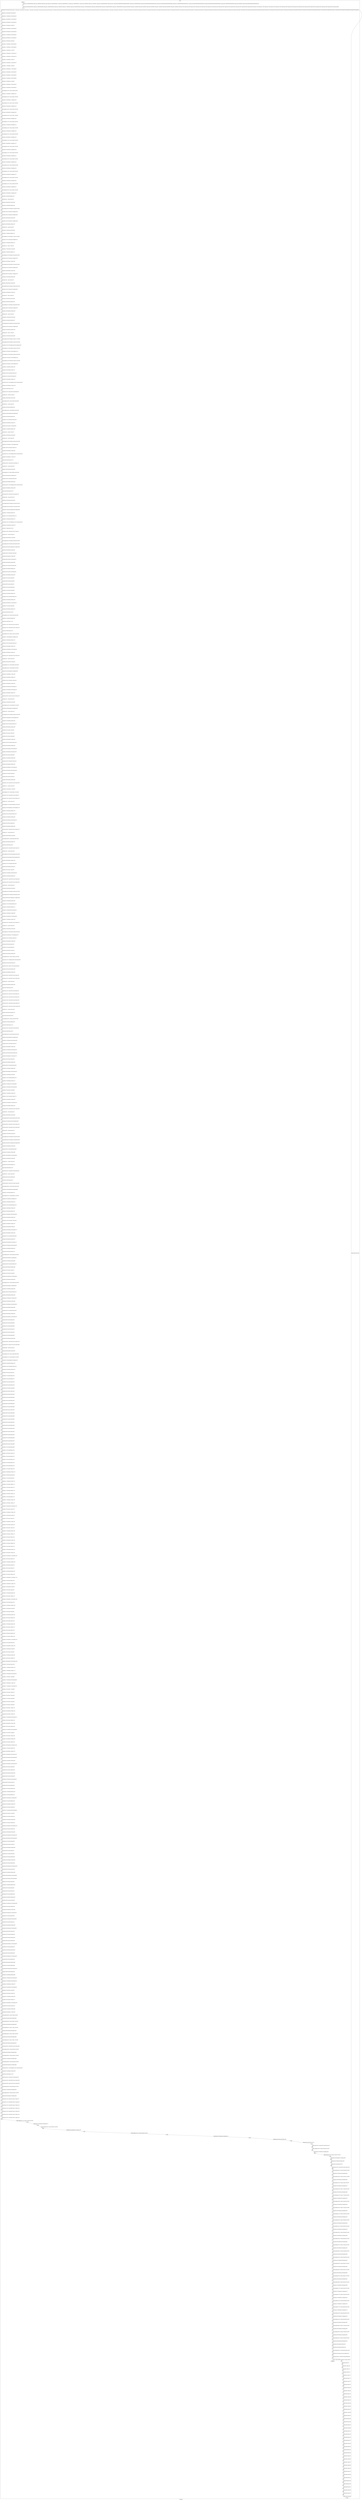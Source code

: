 digraph G {
label="Btor2XCFA";
subgraph cluster_0 {
label="main";
main_init[];
l1[];
l3[];
l4[];
l5[];
l6[];
l7[];
l8[];
l9[];
l10[];
l11[];
l12[];
l13[];
l14[];
l15[];
l16[];
l17[];
l18[];
l19[];
l20[];
l21[];
l22[];
l23[];
l24[];
l25[];
l26[];
l27[];
l28[];
l29[];
l30[];
l31[];
l32[];
l33[];
l34[];
l35[];
l36[];
l37[];
l38[];
l39[];
l40[];
l41[];
l42[];
l43[];
l44[];
l45[];
l46[];
l47[];
l48[];
l49[];
l50[];
l51[];
l52[];
l53[];
l54[];
l55[];
l56[];
l57[];
l58[];
l59[];
l60[];
l61[];
l62[];
l63[];
l64[];
l65[];
l66[];
l67[];
l68[];
l69[];
l70[];
l71[];
l72[];
l73[];
l74[];
l75[];
l76[];
l77[];
l78[];
l79[];
l80[];
l81[];
l82[];
l83[];
l84[];
l85[];
l86[];
l87[];
l88[];
l89[];
l90[];
l91[];
l92[];
l93[];
l94[];
l95[];
l96[];
l97[];
l98[];
l99[];
l100[];
l101[];
l102[];
l103[];
l104[];
l105[];
l106[];
l107[];
l108[];
l109[];
l110[];
l111[];
l112[];
l113[];
l114[];
l115[];
l116[];
l117[];
l118[];
l119[];
l120[];
l121[];
l122[];
l123[];
l124[];
l125[];
l126[];
l127[];
l128[];
l129[];
l130[];
l131[];
l132[];
l133[];
l134[];
l135[];
l136[];
l137[];
l138[];
l139[];
l140[];
l141[];
l142[];
l143[];
l144[];
l145[];
l146[];
l147[];
l148[];
l149[];
l150[];
l151[];
l152[];
l153[];
l154[];
l155[];
l156[];
l157[];
l158[];
l159[];
l160[];
l161[];
l162[];
l163[];
l164[];
l165[];
l166[];
l167[];
l168[];
l169[];
l170[];
l171[];
l172[];
l173[];
l174[];
l175[];
l176[];
l177[];
l178[];
l179[];
l180[];
l181[];
l182[];
l183[];
l184[];
l185[];
l186[];
l187[];
l188[];
l189[];
l190[];
l191[];
l192[];
l193[];
l194[];
l195[];
l196[];
l197[];
l198[];
l199[];
l200[];
l201[];
l202[];
l203[];
l204[];
l205[];
l206[];
l207[];
l208[];
l209[];
l210[];
l211[];
l212[];
l213[];
l214[];
l215[];
l216[];
l217[];
l218[];
l219[];
l220[];
l221[];
l222[];
l223[];
l224[];
l225[];
l226[];
l227[];
l228[];
l229[];
l230[];
l231[];
l232[];
l233[];
l234[];
l235[];
l236[];
l237[];
l238[];
l239[];
l240[];
l241[];
l242[];
l243[];
l244[];
l245[];
l246[];
l247[];
l248[];
l249[];
l250[];
l251[];
l252[];
l253[];
l254[];
l255[];
l256[];
l257[];
l258[];
l259[];
l260[];
l261[];
l262[];
l263[];
l264[];
l265[];
l266[];
l267[];
l268[];
l269[];
l270[];
l271[];
l272[];
l273[];
l274[];
l275[];
l276[];
l277[];
l278[];
l279[];
l280[];
l281[];
l282[];
l283[];
l284[];
l285[];
l286[];
l287[];
l288[];
l289[];
l290[];
l291[];
l292[];
l293[];
l294[];
l295[];
l296[];
l297[];
l298[];
l299[];
l300[];
l301[];
l302[];
l303[];
l304[];
l305[];
l306[];
l307[];
l308[];
l309[];
l310[];
l311[];
l312[];
l313[];
l314[];
l315[];
l316[];
l317[];
l318[];
l319[];
l320[];
l321[];
l322[];
l323[];
l324[];
l325[];
l326[];
l327[];
l328[];
l329[];
l330[];
l331[];
l332[];
l333[];
l334[];
l335[];
l336[];
l337[];
l338[];
l339[];
l340[];
l341[];
l342[];
l343[];
l344[];
l345[];
l346[];
l347[];
l348[];
l349[];
l350[];
l351[];
l352[];
l353[];
l354[];
l355[];
l356[];
l357[];
l358[];
l359[];
l360[];
l361[];
l362[];
l363[];
l364[];
l365[];
l366[];
l367[];
l368[];
l369[];
l370[];
l371[];
l372[];
l373[];
l374[];
l375[];
l376[];
l377[];
l378[];
l379[];
l380[];
l381[];
l382[];
l383[];
l384[];
l385[];
l386[];
l387[];
l388[];
l389[];
l390[];
l391[];
l392[];
l393[];
l394[];
l395[];
l396[];
l397[];
l398[];
l399[];
l400[];
l401[];
l402[];
l403[];
l404[];
l405[];
l406[];
l407[];
l408[];
l409[];
l410[];
l411[];
l412[];
l413[];
l414[];
l415[];
l416[];
l417[];
l418[];
l419[];
l420[];
l421[];
l422[];
l423[];
l424[];
l425[];
l426[];
l427[];
l428[];
l429[];
l430[];
l431[];
l432[];
l433[];
l434[];
l435[];
l436[];
l437[];
l438[];
l439[];
l440[];
l441[];
l442[];
l443[];
l444[];
l445[];
l446[];
l447[];
l448[];
l449[];
l450[];
l451[];
l452[];
l453[];
l454[];
l455[];
l456[];
l457[];
l458[];
l459[];
l460[];
l461[];
l462[];
l463[];
l464[];
l465[];
l466[];
l467[];
l468[];
l469[];
l470[];
l471[];
l472[];
l473[];
l474[];
l475[];
l476[];
l477[];
l478[];
l479[];
l480[];
l481[];
l482[];
l483[];
l484[];
l485[];
l486[];
l487[];
l488[];
l489[];
l490[];
l491[];
l492[];
l493[];
l494[];
l495[];
l496[];
l497[];
l498[];
l499[];
l500[];
l501[];
l502[];
l503[];
l504[];
l505[];
l506[];
l507[];
l508[];
l509[];
l510[];
l511[];
l512[];
l513[];
l514[];
l515[];
l516[];
l517[];
l518[];
l519[];
l520[];
l521[];
l522[];
l523[];
l524[];
l525[];
l526[];
l527[];
l528[];
l529[];
l530[];
l531[];
l532[];
l533[];
l534[];
l535[];
l536[];
l537[];
l538[];
l539[];
l540[];
l541[];
l542[];
l543[];
l544[];
l545[];
l546[];
l547[];
l548[];
l549[];
l550[];
l551[];
l552[];
l553[];
l554[];
l555[];
l556[];
l557[];
l558[];
l559[];
l560[];
l561[];
l562[];
l563[];
l564[];
l565[];
l566[];
l567[];
l568[];
l569[];
l570[];
l571[];
l572[];
l573[];
l574[];
l575[];
l576[];
l577[];
l578[];
l579[];
l580[];
l581[];
l582[];
l583[];
l584[];
l585[];
l586[];
l587[];
l588[];
l589[];
l590[];
l591[];
l592[];
l593[];
l594[];
l595[];
l596[];
l597[];
l598[];
l599[];
l600[];
l601[];
l602[];
l603[];
l604[];
l605[];
l606[];
l607[];
l608[];
l609[];
l610[];
l611[];
l612[];
l613[];
l614[];
l615[];
l616[];
l617[];
l618[];
l619[];
l620[];
l621[];
l622[];
l623[];
l624[];
l625[];
l626[];
l627[];
l628[];
l629[];
l630[];
l631[];
l632[];
l633[];
l634[];
l635[];
l636[];
l637[];
l638[];
l639[];
l640[];
l641[];
l642[];
l643[];
l644[];
l645[];
l646[];
l647[];
l648[];
l649[];
l650[];
l651[];
l652[];
l653[];
l654[];
l655[];
l656[];
l657[];
l658[];
l659[];
l660[];
l661[];
l662[];
l663[];
l664[];
l665[];
l666[];
l667[];
l668[];
l669[];
l670[];
l671[];
l672[];
l673[];
l674[];
l675[];
l676[];
l677[];
l678[];
l679[];
l680[];
l681[];
l682[];
l683[];
l684[];
l685[];
l686[];
l687[];
l688[];
l689[];
l690[];
l691[];
l692[];
l693[];
l694[];
l695[];
l696[];
l697[];
l698[];
l699[];
l700[];
l701[];
l702[];
l703[];
l704[];
l705[];
l706[];
l707[];
l708[];
l709[];
l710[];
l711[];
l712[];
l713[];
l714[];
l715[];
l716[];
l717[];
l718[];
l719[];
l720[];
l721[];
l722[];
l723[];
l724[];
l725[];
l726[];
l727[];
l728[];
l729[];
l730[];
l731[];
l732[];
l733[];
l734[];
l735[];
l736[];
l737[];
l738[];
l739[];
l740[];
l741[];
l742[];
l743[];
l744[];
l745[];
l746[];
l747[];
l748[];
l749[];
l750[];
l751[];
l752[];
l753[];
l754[];
l755[];
l756[];
l757[];
l758[];
l759[];
l760[];
main_error[];
l761[];
l762[];
l763[];
l764[];
l765[];
l766[];
l767[];
l768[];
l769[];
l770[];
l771[];
l772[];
l773[];
l774[];
l775[];
l776[];
l777[];
l778[];
l779[];
l780[];
l781[];
l782[];
l783[];
l784[];
l785[];
l786[];
l787[];
l788[];
l789[];
l790[];
l791[];
l792[];
l793[];
l794[];
l795[];
l796[];
l797[];
l798[];
l799[];
l800[];
l801[];
l802[];
l803[];
l804[];
l805[];
main_init -> l1 [label="[(assign const_7 #b0000000000000000),(assign const_14 #b00000000),(assign const_43 #b0),(assign const_125 #b0000000000000011),(assign const_128 #b0000000000010110),(assign const_131 #b0000000000010111),(assign const_134 #b00000000),(assign const_137 #b00000001),(assign const_140 #b0000000000000000),(assign const_253 #b1),(assign const_256 #b00000000000000000000000000000001),(assign const_257 #b0000000000000000),(assign const_259 #b00000000000000000000000000010000),(assign const_262 #b00000000000000000000000000000000),(assign const_272 #b00000000000000000000000000010110),(assign const_282 #b00000000000000000000000000000100),(assign const_296 #b00000000000000000000000000000010),(assign const_331 #b000000000000000000000000),(assign const_428 #b00000010),(assign const_633 #b00000000000000000000000000000110)] "];
l3 -> l4 [label="[(havoc input_167),(havoc input_169),(havoc input_171),(havoc input_173),(havoc input_175),(havoc input_177),(havoc input_179),(havoc input_181),(havoc input_183),(havoc input_185),(havoc input_187),(havoc input_189),(havoc input_191),(havoc input_193),(havoc input_195),(havoc input_197),(havoc input_199),(havoc input_201),(havoc input_203),(havoc input_205),(havoc input_207),(havoc input_209),(havoc input_211),(havoc input_213),(havoc input_215),(havoc input_217),(havoc input_219),(havoc input_221),(havoc input_223),(havoc input_225),(havoc input_227),(havoc input_229),(havoc input_231),(havoc input_233),(havoc input_235),(havoc input_237),(havoc input_239),(havoc input_241),(havoc input_243),(havoc input_245),(havoc input_247),(havoc input_249),(havoc input_251),(havoc input_255),(havoc input_320),(havoc input_323),(havoc input_339),(havoc input_342),(havoc input_350),(havoc input_361),(havoc input_374),(havoc input_387),(havoc input_390),(havoc input_393),(havoc input_396),(havoc input_405),(havoc input_421),(havoc input_435),(havoc input_450),(havoc input_457),(havoc input_464),(havoc input_482),(havoc input_499),(havoc input_513),(havoc input_525),(havoc input_560),(havoc input_568),(havoc input_573),(havoc input_580),(havoc input_598),(havoc input_617),(havoc input_623),(havoc input_629),(havoc input_640),(havoc input_650),(havoc input_657)] "];
l4 -> l5 [label="[(assign binary_100 (bvand state_44 (bvnot state_46)))] "];
l5 -> l6 [label="[(assign binary_101 (bvand binary_100 (bvnot state_48)))] "];
l6 -> l7 [label="[(assign binary_102 (bvand binary_101 (bvnot state_50)))] "];
l7 -> l8 [label="[(assign binary_103 (bvand binary_102 (bvnot state_52)))] "];
l8 -> l9 [label="[(assign binary_104 (bvand binary_103 state_54))] "];
l9 -> l10 [label="[(assign binary_105 (bvand binary_104 (bvnot state_56)))] "];
l10 -> l11 [label="[(assign binary_106 (bvand binary_105 (bvnot state_58)))] "];
l11 -> l12 [label="[(assign binary_107 (bvand binary_106 (bvnot state_60)))] "];
l12 -> l13 [label="[(assign binary_108 (bvand binary_107 (bvnot state_62)))] "];
l13 -> l14 [label="[(assign binary_109 (bvand binary_108 state_64))] "];
l14 -> l15 [label="[(assign binary_110 (bvand binary_109 (bvnot state_66)))] "];
l15 -> l16 [label="[(assign binary_111 (bvand binary_110 (bvnot state_68)))] "];
l16 -> l17 [label="[(assign binary_112 (bvand binary_111 state_70))] "];
l17 -> l18 [label="[(assign binary_113 (bvand binary_112 (bvnot state_72)))] "];
l18 -> l19 [label="[(assign binary_114 (bvand binary_113 (bvnot state_74)))] "];
l19 -> l20 [label="[(assign binary_115 (bvand binary_114 state_76))] "];
l20 -> l21 [label="[(assign binary_116 (bvand binary_115 (bvnot state_78)))] "];
l21 -> l22 [label="[(assign binary_117 (bvand binary_116 state_80))] "];
l22 -> l23 [label="[(assign binary_118 (bvand binary_117 (bvnot state_82)))] "];
l23 -> l24 [label="[(assign binary_119 (bvand binary_118 (bvnot state_84)))] "];
l24 -> l25 [label="[(assign binary_120 (bvand binary_119 (bvnot state_86)))] "];
l25 -> l26 [label="[(assign binary_121 (bvand binary_120 (bvnot state_88)))] "];
l26 -> l27 [label="[(assign binary_122 (bvand binary_121 state_90))] "];
l27 -> l28 [label="[(assign binary_123 (bvand binary_122 (bvnot state_92)))] "];
l28 -> l29 [label="[(assign binary_124 (bvand binary_123 (bvnot state_94)))] "];
l29 -> l30 [label="[(assign comparison_126 (ite (= const_125 state_8) #b1 #b0))] "];
l30 -> l31 [label="[(assign binary_127 (bvand binary_124 comparison_126))] "];
l31 -> l32 [label="[(assign comparison_129 (ite (= const_128 state_10) #b1 #b0))] "];
l32 -> l33 [label="[(assign binary_130 (bvand binary_127 comparison_129))] "];
l33 -> l34 [label="[(assign comparison_132 (ite (= const_131 state_12) #b1 #b0))] "];
l34 -> l35 [label="[(assign binary_133 (bvand binary_130 comparison_132))] "];
l35 -> l36 [label="[(assign comparison_135 (ite (= const_134 state_15) #b1 #b0))] "];
l36 -> l37 [label="[(assign binary_136 (bvand binary_133 comparison_135))] "];
l37 -> l38 [label="[(assign comparison_138 (ite (= const_137 state_17) #b1 #b0))] "];
l38 -> l39 [label="[(assign binary_139 (bvand binary_136 comparison_138))] "];
l39 -> l40 [label="[(assign comparison_141 (ite (= const_140 state_19) #b1 #b0))] "];
l40 -> l41 [label="[(assign binary_142 (bvand binary_139 comparison_141))] "];
l41 -> l42 [label="[(assign comparison_143 (ite (= const_140 state_21) #b1 #b0))] "];
l42 -> l43 [label="[(assign binary_144 (bvand binary_142 comparison_143))] "];
l43 -> l44 [label="[(assign comparison_145 (ite (= const_140 state_23) #b1 #b0))] "];
l44 -> l45 [label="[(assign binary_146 (bvand binary_144 comparison_145))] "];
l45 -> l46 [label="[(assign comparison_147 (ite (= const_140 state_25) #b1 #b0))] "];
l46 -> l47 [label="[(assign binary_148 (bvand binary_146 comparison_147))] "];
l47 -> l48 [label="[(assign comparison_149 (ite (= const_140 state_27) #b1 #b0))] "];
l48 -> l49 [label="[(assign binary_150 (bvand binary_148 comparison_149))] "];
l49 -> l50 [label="[(assign comparison_151 (ite (= const_134 state_29) #b1 #b0))] "];
l50 -> l51 [label="[(assign binary_152 (bvand binary_150 comparison_151))] "];
l51 -> l52 [label="[(assign comparison_153 (ite (= const_134 state_31) #b1 #b0))] "];
l52 -> l53 [label="[(assign binary_154 (bvand binary_152 comparison_153))] "];
l53 -> l54 [label="[(assign comparison_155 (ite (= const_134 state_33) #b1 #b0))] "];
l54 -> l55 [label="[(assign binary_156 (bvand binary_154 comparison_155))] "];
l55 -> l56 [label="[(assign comparison_157 (ite (= const_134 state_35) #b1 #b0))] "];
l56 -> l57 [label="[(assign binary_158 (bvand binary_156 comparison_157))] "];
l57 -> l58 [label="[(assign comparison_159 (ite (= const_134 state_37) #b1 #b0))] "];
l58 -> l59 [label="[(assign binary_160 (bvand binary_158 comparison_159))] "];
l59 -> l60 [label="[(assign comparison_161 (ite (= const_134 state_39) #b1 #b0))] "];
l60 -> l61 [label="[(assign binary_162 (bvand binary_160 comparison_161))] "];
l61 -> l62 [label="[(assign comparison_163 (ite (= const_134 state_41) #b1 #b0))] "];
l62 -> l63 [label="[(assign binary_164 (bvand binary_162 comparison_163))] "];
l63 -> l64 [label="[(assign binary_165 (bvand state_98 binary_164))] "];
l64 -> l65 [label="[(assign binary_258 (++ input_183 const_257))] "];
l65 -> l66 [label="[(assign binary_260 (bvashr binary_258 const_259))] "];
l66 -> l67 [label="[(assign binary_261 (bvadd const_256 binary_260))] "];
l67 -> l68 [label="[(assign comparison_263 (ite (bvule binary_261 const_262) #b1 #b0))] "];
l68 -> l69 [label="[(assign binary_264 (bvor (bvnot input_203) comparison_263))] "];
l69 -> l70 [label="[(assign binary_265 (bvor (bvnot input_205) comparison_263))] "];
l70 -> l71 [label="[(assign binary_266 (bvand binary_264 binary_265))] "];
l71 -> l72 [label="[(assign binary_267 (bvor (bvnot input_207) comparison_263))] "];
l72 -> l73 [label="[(assign binary_268 (bvand binary_266 binary_267))] "];
l73 -> l74 [label="[(assign binary_269 (++ input_185 const_257))] "];
l74 -> l75 [label="[(assign binary_270 (bvashr binary_269 const_259))] "];
l75 -> l76 [label="[(assign binary_271 (bvadd const_256 binary_270))] "];
l76 -> l77 [label="[(assign comparison_273 (ite (bvule binary_271 const_272) #b1 #b0))] "];
l77 -> l78 [label="[(assign binary_274 (bvor (bvnot input_209) comparison_273))] "];
l78 -> l79 [label="[(assign binary_275 (bvand binary_268 binary_274))] "];
l79 -> l80 [label="[(assign binary_276 (++ input_177 const_257))] "];
l80 -> l81 [label="[(assign binary_277 (bvashr binary_276 const_259))] "];
l81 -> l82 [label="[(assign binary_278 (bvadd const_256 binary_277))] "];
l82 -> l83 [label="[(assign comparison_279 (ite (bvule binary_278 const_262) #b1 #b0))] "];
l83 -> l84 [label="[(assign binary_280 (bvor (bvnot input_213) comparison_279))] "];
l84 -> l85 [label="[(assign binary_281 (bvand binary_275 binary_280))] "];
l85 -> l86 [label="[(assign comparison_283 (ite (bvule binary_278 const_282) #b1 #b0))] "];
l86 -> l87 [label="[(assign binary_284 (bvor (bvnot input_215) comparison_283))] "];
l87 -> l88 [label="[(assign binary_285 (bvand binary_281 binary_284))] "];
l88 -> l89 [label="[(assign binary_286 (bvor (bvnot input_217) comparison_279))] "];
l89 -> l90 [label="[(assign binary_287 (bvand binary_285 binary_286))] "];
l90 -> l91 [label="[(assign binary_288 (++ input_169 const_257))] "];
l91 -> l92 [label="[(assign binary_289 (bvashr binary_288 const_259))] "];
l92 -> l93 [label="[(assign comparison_290 (ite (bvule binary_278 binary_289) #b1 #b0))] "];
l93 -> l94 [label="[(assign binary_291 (bvor (bvnot input_219) comparison_290))] "];
l94 -> l95 [label="[(assign binary_292 (bvand binary_287 binary_291))] "];
l95 -> l96 [label="[(assign binary_293 (++ input_179 const_257))] "];
l96 -> l97 [label="[(assign binary_294 (bvashr binary_293 const_259))] "];
l97 -> l98 [label="[(assign binary_295 (bvadd const_256 binary_294))] "];
l98 -> l99 [label="[(assign comparison_297 (ite (bvule binary_295 const_296) #b1 #b0))] "];
l99 -> l100 [label="[(assign binary_298 (bvor (bvnot input_225) comparison_297))] "];
l100 -> l101 [label="[(assign binary_299 (bvand binary_292 binary_298))] "];
l101 -> l102 [label="[(assign binary_300 (++ input_181 const_257))] "];
l102 -> l103 [label="[(assign binary_301 (bvashr binary_300 const_259))] "];
l103 -> l104 [label="[(assign binary_302 (bvadd const_256 binary_301))] "];
l104 -> l105 [label="[(assign comparison_303 (ite (bvule binary_302 const_296) #b1 #b0))] "];
l105 -> l106 [label="[(assign binary_304 (bvor (bvnot input_231) comparison_303))] "];
l106 -> l107 [label="[(assign binary_305 (bvand binary_299 binary_304))] "];
l107 -> l108 [label="[(assign binary_306 (++ input_171 const_257))] "];
l108 -> l109 [label="[(assign binary_307 (bvashr binary_306 const_259))] "];
l109 -> l110 [label="[(assign comparison_308 (ite (bvule binary_307 binary_277) #b1 #b0))] "];
l110 -> l111 [label="[(assign comparison_309 (ite (bvule binary_307 binary_294) #b1 #b0))] "];
l111 -> l112 [label="[(assign binary_310 (bvor (bvnot comparison_308) (bvnot comparison_309)))] "];
l112 -> l113 [label="[(assign comparison_311 (ite (bvule binary_307 binary_301) #b1 #b0))] "];
l113 -> l114 [label="[(assign binary_312 (bvor binary_310 (bvnot comparison_311)))] "];
l114 -> l115 [label="[(assign comparison_313 (ite (bvule binary_307 binary_260) #b1 #b0))] "];
l115 -> l116 [label="[(assign binary_314 (bvor binary_312 (bvnot comparison_313)))] "];
l116 -> l117 [label="[(assign comparison_315 (ite (bvule binary_307 binary_270) #b1 #b0))] "];
l117 -> l118 [label="[(assign binary_316 (bvor binary_314 (bvnot comparison_315)))] "];
l118 -> l119 [label="[(assign binary_317 (bvand binary_305 binary_316))] "];
l119 -> l120 [label="[(assign binary_318 (bvand input_201 binary_317))] "];
l120 -> l121 [label="[(assign binary_319 (bvor (bvnot input_255) binary_318))] "];
l121 -> l122 [label="[(assign binary_321 (bvor input_203 (bvnot input_320)))] "];
l122 -> l123 [label="[(assign binary_322 (bvand binary_319 binary_321))] "];
l123 -> l124 [label="[(assign ternary_324 (ite (= (bvnot comparison_315) #b1) const_256 const_262))] "];
l124 -> l125 [label="[(assign binary_325 (bvadd binary_270 ternary_324))] "];
l125 -> l126 [label="[(assign slice_326 (extract binary_325 0 16))] "];
l126 -> l127 [label="[(assign ternary_327 (ite (= input_255 #b1) slice_326 input_185))] "];
l127 -> l128 [label="[(assign binary_328 (++ ternary_327 const_257))] "];
l128 -> l129 [label="[(assign binary_329 (bvashr binary_328 const_259))] "];
l129 -> l130 [label="[(assign comparison_330 (ite (= const_272 binary_329) #b1 #b0))] "];
l130 -> l131 [label="[(assign binary_332 (++ const_331 input_191))] "];
l131 -> l132 [label="[(assign binary_333 (bvand const_296 binary_332))] "];
l132 -> l133 [label="[(assign comparison_334 (ite (= const_296 binary_333) #b1 #b0))] "];
l133 -> l134 [label="[(assign binary_335 (bvand comparison_330 comparison_334))] "];
l134 -> l135 [label="[(assign binary_336 (bvand input_209 binary_335))] "];
l135 -> l136 [label="[(assign binary_337 (bvor (bvnot input_323) binary_336))] "];
l136 -> l137 [label="[(assign binary_338 (bvand binary_322 binary_337))] "];
l137 -> l138 [label="[(assign binary_340 (bvor input_221 (bvnot input_339)))] "];
l138 -> l139 [label="[(assign binary_341 (bvand binary_338 binary_340))] "];
l139 -> l140 [label="[(assign binary_343 (++ input_167 const_257))] "];
l140 -> l141 [label="[(assign binary_344 (bvashr binary_343 const_259))] "];
l141 -> l142 [label="[(assign binary_345 (++ const_331 input_195))] "];
l142 -> l143 [label="[(assign comparison_346 (ite (bvule binary_344 binary_345) #b1 #b0))] "];
l143 -> l144 [label="[(assign binary_347 (bvand input_217 (bvnot comparison_346)))] "];
l144 -> l145 [label="[(assign binary_348 (bvor (bvnot input_342) binary_347))] "];
l145 -> l146 [label="[(assign binary_349 (bvand binary_341 binary_348))] "];
l146 -> l147 [label="[(assign ternary_351 (ite (= (bvnot comparison_308) #b1) const_256 const_262))] "];
l147 -> l148 [label="[(assign binary_352 (bvadd binary_277 ternary_351))] "];
l148 -> l149 [label="[(assign slice_353 (extract binary_352 0 16))] "];
l149 -> l150 [label="[(assign ternary_354 (ite (= input_255 #b1) slice_353 input_177))] "];
l150 -> l151 [label="[(assign binary_355 (++ ternary_354 const_257))] "];
l151 -> l152 [label="[(assign binary_356 (bvashr binary_355 const_259))] "];
l152 -> l153 [label="[(assign comparison_357 (ite (= binary_289 binary_356) #b1 #b0))] "];
l153 -> l154 [label="[(assign binary_358 (bvand input_219 comparison_357))] "];
l154 -> l155 [label="[(assign binary_359 (bvor (bvnot input_350) binary_358))] "];
l155 -> l156 [label="[(assign binary_360 (bvand binary_349 binary_359))] "];
l156 -> l157 [label="[(assign ternary_362 (ite (= (bvnot comparison_309) #b1) const_256 const_262))] "];
l157 -> l158 [label="[(assign binary_363 (bvadd binary_294 ternary_362))] "];
l158 -> l159 [label="[(assign slice_364 (extract binary_363 0 16))] "];
l159 -> l160 [label="[(assign ternary_365 (ite (= input_255 #b1) slice_364 input_179))] "];
l160 -> l161 [label="[(assign binary_366 (++ ternary_365 const_257))] "];
l161 -> l162 [label="[(assign binary_367 (bvashr binary_366 const_259))] "];
l162 -> l163 [label="[(assign comparison_368 (ite (bvule binary_367 const_262) #b1 #b0))] "];
l163 -> l164 [label="[(assign comparison_369 (ite (bvule binary_367 const_296) #b1 #b0))] "];
l164 -> l165 [label="[(assign binary_370 (bvand (bvnot comparison_368) comparison_369))] "];
l165 -> l166 [label="[(assign binary_371 (bvand input_225 binary_370))] "];
l166 -> l167 [label="[(assign binary_372 (bvor (bvnot input_361) binary_371))] "];
l167 -> l168 [label="[(assign binary_373 (bvand binary_360 binary_372))] "];
l168 -> l169 [label="[(assign ternary_375 (ite (= (bvnot comparison_311) #b1) const_256 const_262))] "];
l169 -> l170 [label="[(assign binary_376 (bvadd binary_301 ternary_375))] "];
l170 -> l171 [label="[(assign slice_377 (extract binary_376 0 16))] "];
l171 -> l172 [label="[(assign ternary_378 (ite (= input_255 #b1) slice_377 input_181))] "];
l172 -> l173 [label="[(assign binary_379 (++ ternary_378 const_257))] "];
l173 -> l174 [label="[(assign binary_380 (bvashr binary_379 const_259))] "];
l174 -> l175 [label="[(assign comparison_381 (ite (bvule binary_380 const_262) #b1 #b0))] "];
l175 -> l176 [label="[(assign comparison_382 (ite (bvule binary_380 const_296) #b1 #b0))] "];
l176 -> l177 [label="[(assign binary_383 (bvand (bvnot comparison_381) comparison_382))] "];
l177 -> l178 [label="[(assign binary_384 (bvand input_231 binary_383))] "];
l178 -> l179 [label="[(assign binary_385 (bvor (bvnot input_374) binary_384))] "];
l179 -> l180 [label="[(assign binary_386 (bvand binary_373 binary_385))] "];
l180 -> l181 [label="[(assign binary_388 (bvor input_237 (bvnot input_387)))] "];
l181 -> l182 [label="[(assign binary_389 (bvand binary_386 binary_388))] "];
l182 -> l183 [label="[(assign binary_391 (bvor input_239 (bvnot input_390)))] "];
l183 -> l184 [label="[(assign binary_392 (bvand binary_389 binary_391))] "];
l184 -> l185 [label="[(assign binary_394 (bvor input_241 (bvnot input_393)))] "];
l185 -> l186 [label="[(assign binary_395 (bvand binary_392 binary_394))] "];
l186 -> l187 [label="[(assign binary_397 (bvor input_223 input_339))] "];
l187 -> l188 [label="[(assign binary_398 (bvor binary_397 input_350))] "];
l188 -> l189 [label="[(assign binary_399 (bvor input_243 input_387))] "];
l189 -> l190 [label="[(assign binary_400 (bvor binary_399 input_390))] "];
l190 -> l191 [label="[(assign binary_401 (bvor binary_400 input_393))] "];
l191 -> l192 [label="[(assign binary_402 (bvand binary_398 binary_401))] "];
l192 -> l193 [label="[(assign binary_403 (bvor (bvnot input_396) binary_402))] "];
l193 -> l194 [label="[(assign binary_404 (bvand binary_395 binary_403))] "];
l194 -> l195 [label="[(assign binary_406 (bvand input_217 (bvnot input_342)))] "];
l195 -> l196 [label="[(assign binary_407 (bvor input_245 input_396))] "];
l196 -> l197 [label="[(assign binary_408 (bvand binary_406 binary_407))] "];
l197 -> l198 [label="[(assign slice_409 (extract binary_344 8 32))] "];
l198 -> l199 [label="[(assign comparison_410 (ite (= const_331 slice_409) #b1 #b0))] "];
l199 -> l200 [label="[(assign binary_411 (bvadd const_256 binary_345))] "];
l200 -> l201 [label="[(assign slice_412 (extract binary_411 0 8))] "];
l201 -> l202 [label="[(assign ternary_413 (ite (= input_342 #b1) slice_412 input_195))] "];
l202 -> l203 [label="[(assign ternary_414 (ite (= input_396 #b1) const_137 ternary_413))] "];
l203 -> l204 [label="[(assign slice_415 (extract binary_344 0 8))] "];
l204 -> l205 [label="[(assign comparison_416 (ite (= ternary_414 slice_415) #b1 #b0))] "];
l205 -> l206 [label="[(assign binary_417 (bvand comparison_410 comparison_416))] "];
l206 -> l207 [label="[(assign binary_418 (bvand binary_408 binary_417))] "];
l207 -> l208 [label="[(assign binary_419 (bvor (bvnot input_405) binary_418))] "];
l208 -> l209 [label="[(assign binary_420 (bvand binary_404 binary_419))] "];
l209 -> l210 [label="[(assign binary_422 (bvand binary_407 (bvnot input_405)))] "];
l210 -> l211 [label="[(assign binary_423 (bvand input_215 binary_422))] "];
l211 -> l212 [label="[(assign ternary_424 (ite (= input_396 #b1) const_140 ternary_354))] "];
l212 -> l213 [label="[(assign binary_425 (++ ternary_424 const_257))] "];
l213 -> l214 [label="[(assign binary_426 (bvashr binary_425 const_259))] "];
l214 -> l215 [label="[(assign comparison_427 (ite (= const_282 binary_426) #b1 #b0))] "];
l215 -> l216 [label="[(assign comparison_429 (ite (= const_428 input_197) #b1 #b0))] "];
l216 -> l217 [label="[(assign binary_430 (bvand comparison_427 comparison_429))] "];
l217 -> l218 [label="[(assign binary_431 (bvand binary_417 binary_430))] "];
l218 -> l219 [label="[(assign binary_432 (bvand binary_423 binary_431))] "];
l219 -> l220 [label="[(assign binary_433 (bvor (bvnot input_421) binary_432))] "];
l220 -> l221 [label="[(assign binary_434 (bvand binary_420 binary_433))] "];
l221 -> l222 [label="[(assign binary_436 (bvand input_215 (bvnot input_421)))] "];
l222 -> l223 [label="[(assign binary_437 (bvand binary_422 (bvnot input_421)))] "];
l223 -> l224 [label="[(assign binary_438 (bvand binary_436 binary_437))] "];
l224 -> l225 [label="[(assign ternary_439 (ite (= input_421 #b1) const_140 ternary_424))] "];
l225 -> l226 [label="[(assign binary_440 (++ ternary_439 const_257))] "];
l226 -> l227 [label="[(assign binary_441 (bvashr binary_440 const_259))] "];
l227 -> l228 [label="[(assign comparison_442 (ite (= const_282 binary_441) #b1 #b0))] "];
l228 -> l229 [label="[(assign binary_443 (bvand comparison_429 comparison_442))] "];
l229 -> l230 [label="[(assign binary_444 (++ const_331 ternary_414))] "];
l230 -> l231 [label="[(assign comparison_445 (ite (bvule binary_344 binary_444) #b1 #b0))] "];
l231 -> l232 [label="[(assign binary_446 (bvand binary_443 (bvnot comparison_445)))] "];
l232 -> l233 [label="[(assign binary_447 (bvand binary_438 binary_446))] "];
l233 -> l234 [label="[(assign binary_448 (bvor (bvnot input_435) binary_447))] "];
l234 -> l235 [label="[(assign binary_449 (bvand binary_434 binary_448))] "];
l235 -> l236 [label="[(assign binary_451 (bvor input_227 input_361))] "];
l236 -> l237 [label="[(assign binary_452 (bvor input_213 input_342))] "];
l237 -> l238 [label="[(assign binary_453 (bvor binary_452 input_396))] "];
l238 -> l239 [label="[(assign binary_454 (bvand binary_451 binary_453))] "];
l239 -> l240 [label="[(assign binary_455 (bvor (bvnot input_450) binary_454))] "];
l240 -> l241 [label="[(assign binary_456 (bvand binary_449 binary_455))] "];
l241 -> l242 [label="[(assign binary_458 (bvand binary_453 (bvnot input_450)))] "];
l242 -> l243 [label="[(assign binary_459 (bvand input_225 (bvnot input_361)))] "];
l243 -> l244 [label="[(assign binary_460 (bvor binary_459 input_450))] "];
l244 -> l245 [label="[(assign binary_461 (bvand binary_458 binary_460))] "];
l245 -> l246 [label="[(assign binary_462 (bvor (bvnot input_457) binary_461))] "];
l246 -> l247 [label="[(assign binary_463 (bvand binary_456 binary_462))] "];
l247 -> l248 [label="[(assign binary_465 (bvand binary_451 (bvnot input_450)))] "];
l248 -> l249 [label="[(assign binary_466 (bvand binary_436 (bvnot input_435)))] "];
l249 -> l250 [label="[(assign binary_467 (bvor binary_466 input_450))] "];
l250 -> l251 [label="[(assign binary_468 (bvor binary_467 input_457))] "];
l251 -> l252 [label="[(assign binary_469 (bvand binary_465 binary_468))] "];
l252 -> l253 [label="[(assign ternary_470 (ite (= input_435 #b1) const_140 ternary_439))] "];
l253 -> l254 [label="[(assign binary_471 (++ ternary_470 const_257))] "];
l254 -> l255 [label="[(assign binary_472 (bvashr binary_471 const_259))] "];
l255 -> l256 [label="[(assign comparison_473 (ite (= const_282 binary_472) #b1 #b0))] "];
l256 -> l257 [label="[(assign ternary_474 (ite (= input_450 #b1) const_134 input_197))] "];
l257 -> l258 [label="[(assign ternary_475 (ite (= input_457 #b1) const_134 ternary_474))] "];
l258 -> l259 [label="[(assign binary_476 (++ const_331 ternary_475))] "];
l259 -> l260 [label="[(assign comparison_477 (ite (bvule const_296 binary_476) #b1 #b0))] "];
l260 -> l261 [label="[(assign binary_478 (bvand comparison_473 (bvnot comparison_477)))] "];
l261 -> l262 [label="[(assign binary_479 (bvand binary_469 binary_478))] "];
l262 -> l263 [label="[(assign binary_480 (bvor (bvnot input_464) binary_479))] "];
l263 -> l264 [label="[(assign binary_481 (bvand binary_463 binary_480))] "];
l264 -> l265 [label="[(assign binary_483 (bvand binary_460 (bvnot input_457)))] "];
l265 -> l266 [label="[(assign binary_484 (bvor binary_483 input_464))] "];
l266 -> l267 [label="[(assign binary_485 (bvand binary_468 binary_484))] "];
l267 -> l268 [label="[(assign ternary_486 (ite (= input_464 #b1) const_140 ternary_470))] "];
l268 -> l269 [label="[(assign binary_487 (++ ternary_486 const_257))] "];
l269 -> l270 [label="[(assign binary_488 (bvashr binary_487 const_259))] "];
l270 -> l271 [label="[(assign comparison_489 (ite (= const_282 binary_488) #b1 #b0))] "];
l271 -> l272 [label="[(assign binary_490 (bvadd const_256 binary_476))] "];
l272 -> l273 [label="[(assign slice_491 (extract binary_490 0 8))] "];
l273 -> l274 [label="[(assign ternary_492 (ite (= input_464 #b1) slice_491 ternary_475))] "];
l274 -> l275 [label="[(assign binary_493 (++ const_331 ternary_492))] "];
l275 -> l276 [label="[(assign comparison_494 (ite (bvule const_296 binary_493) #b1 #b0))] "];
l276 -> l277 [label="[(assign binary_495 (bvand comparison_489 (bvnot comparison_494)))] "];
l277 -> l278 [label="[(assign binary_496 (bvand binary_485 binary_495))] "];
l278 -> l279 [label="[(assign binary_497 (bvor (bvnot input_482) binary_496))] "];
l279 -> l280 [label="[(assign binary_498 (bvand binary_481 binary_497))] "];
l280 -> l281 [label="[(assign binary_500 (bvor input_211 input_323))] "];
l281 -> l282 [label="[(assign binary_501 (bvand binary_484 (bvnot input_482)))] "];
l282 -> l283 [label="[(assign binary_502 (bvand binary_500 binary_501))] "];
l283 -> l284 [label="[(assign ternary_503 (ite (= input_450 #b1) const_140 ternary_365))] "];
l284 -> l285 [label="[(assign ternary_504 (ite (= input_464 #b1) const_140 ternary_503))] "];
l285 -> l286 [label="[(assign binary_505 (++ ternary_504 const_257))] "];
l286 -> l287 [label="[(assign binary_506 (bvashr binary_505 const_259))] "];
l287 -> l288 [label="[(assign comparison_507 (ite (bvule binary_506 const_262) #b1 #b0))] "];
l288 -> l289 [label="[(assign comparison_508 (ite (bvule binary_506 const_296) #b1 #b0))] "];
l289 -> l290 [label="[(assign binary_509 (bvand (bvnot comparison_507) comparison_508))] "];
l290 -> l291 [label="[(assign binary_510 (bvand binary_502 binary_509))] "];
l291 -> l292 [label="[(assign binary_511 (bvor (bvnot input_499) binary_510))] "];
l292 -> l293 [label="[(assign binary_512 (bvand binary_498 binary_511))] "];
l293 -> l294 [label="[(assign binary_514 (bvand input_209 (bvnot input_323)))] "];
l294 -> l295 [label="[(assign binary_515 (bvand binary_514 binary_509))] "];
l295 -> l296 [label="[(assign binary_516 (bvand binary_501 (bvnot input_499)))] "];
l296 -> l297 [label="[(assign binary_517 (bvand binary_515 binary_516))] "];
l297 -> l298 [label="[(assign ternary_518 (ite (= input_499 #b1) const_140 ternary_327))] "];
l298 -> l299 [label="[(assign binary_519 (++ ternary_518 const_257))] "];
l299 -> l300 [label="[(assign binary_520 (bvashr binary_519 const_259))] "];
l300 -> l301 [label="[(assign comparison_521 (ite (bvule const_272 binary_520) #b1 #b0))] "];
l301 -> l302 [label="[(assign binary_522 (bvand binary_517 (bvnot comparison_521)))] "];
l302 -> l303 [label="[(assign binary_523 (bvor (bvnot input_513) binary_522))] "];
l303 -> l304 [label="[(assign binary_524 (bvand binary_512 binary_523))] "];
l304 -> l305 [label="[(assign binary_526 (bvor input_233 input_374))] "];
l305 -> l306 [label="[(assign binary_527 (bvor input_205 input_320))] "];
l306 -> l307 [label="[(assign binary_528 (bvor binary_527 input_513))] "];
l307 -> l308 [label="[(assign binary_529 (bvand binary_526 binary_528))] "];
l308 -> l309 [label="[(assign comparison_530 (ite (= const_137 ternary_414) #b1 #b0))] "];
l309 -> l310 [label="[(assign ternary_531 (ite (= comparison_530 #b1) const_256 const_262))] "];
l310 -> l311 [label="[(assign binary_532 (bvmul const_282 ternary_531))] "];
l311 -> l312 [label="[(assign ternary_533 (ite (= binary_417 #b1) const_256 const_262))] "];
l312 -> l313 [label="[(assign binary_534 (bvmul const_296 ternary_533))] "];
l313 -> l314 [label="[(assign binary_535 (bvadd binary_532 binary_534))] "];
l314 -> l315 [label="[(assign ternary_536 (ite (= input_339 #b1) const_134 input_193))] "];
l315 -> l316 [label="[(assign ternary_537 (ite (= input_350 #b1) const_134 ternary_536))] "];
l316 -> l317 [label="[(assign binary_538 (++ const_331 ternary_537))] "];
l317 -> l318 [label="[(assign binary_539 (bvadd binary_535 binary_538))] "];
l318 -> l319 [label="[(assign slice_540 (extract binary_539 0 8))] "];
l319 -> l320 [label="[(assign ternary_541 (ite (= input_450 #b1) slice_540 input_199))] "];
l320 -> l321 [label="[(assign ternary_542 (ite (= input_457 #b1) slice_540 ternary_541))] "];
l321 -> l322 [label="[(assign ternary_543 (ite (= input_464 #b1) slice_540 ternary_542))] "];
l322 -> l323 [label="[(assign ternary_544 (ite (= input_482 #b1) slice_540 ternary_543))] "];
l323 -> l324 [label="[(assign ternary_545 (ite (= input_499 #b1) ternary_544 input_191))] "];
l324 -> l325 [label="[(assign ternary_546 (ite (= input_513 #b1) ternary_544 ternary_545))] "];
l325 -> l326 [label="[(assign binary_547 (++ const_331 ternary_546))] "];
l326 -> l327 [label="[(assign binary_548 (bvand const_256 binary_547))] "];
l327 -> l328 [label="[(assign slice_549 (extract binary_548 8 32))] "];
l328 -> l329 [label="[(assign comparison_550 (ite (= const_331 slice_549) #b1 #b0))] "];
l329 -> l330 [label="[(assign binary_551 (bvand const_256 binary_332))] "];
l330 -> l331 [label="[(assign slice_552 (extract binary_551 0 8))] "];
l331 -> l332 [label="[(assign ternary_553 (ite (= input_320 #b1) slice_552 input_189))] "];
l332 -> l333 [label="[(assign slice_554 (extract binary_548 0 8))] "];
l333 -> l334 [label="[(assign comparison_555 (ite (= ternary_553 slice_554) #b1 #b0))] "];
l334 -> l335 [label="[(assign binary_556 (bvand comparison_550 comparison_555))] "];
l335 -> l336 [label="[(assign binary_557 (bvand binary_529 (bvnot binary_556)))] "];
l336 -> l337 [label="[(assign binary_558 (bvor (bvnot input_525) binary_557))] "];
l337 -> l338 [label="[(assign binary_559 (bvand binary_524 binary_558))] "];
l338 -> l339 [label="[(assign binary_561 (bvand binary_528 (bvnot input_525)))] "];
l339 -> l340 [label="[(assign binary_562 (bvand (bvnot binary_556) binary_561))] "];
l340 -> l341 [label="[(assign binary_563 (bvand input_231 (bvnot input_374)))] "];
l341 -> l342 [label="[(assign binary_564 (bvor binary_563 input_525))] "];
l342 -> l343 [label="[(assign binary_565 (bvand binary_562 binary_564))] "];
l343 -> l344 [label="[(assign binary_566 (bvor (bvnot input_560) binary_565))] "];
l344 -> l345 [label="[(assign binary_567 (bvand binary_559 binary_566))] "];
l345 -> l346 [label="[(assign binary_569 (bvand binary_526 (bvnot input_525)))] "];
l346 -> l347 [label="[(assign binary_570 (bvand input_207 binary_569))] "];
l347 -> l348 [label="[(assign binary_571 (bvor (bvnot input_568) binary_570))] "];
l348 -> l349 [label="[(assign binary_572 (bvand binary_567 binary_571))] "];
l349 -> l350 [label="[(assign binary_574 (bvand input_207 (bvnot input_568)))] "];
l350 -> l351 [label="[(assign binary_575 (bvand binary_564 (bvnot input_560)))] "];
l351 -> l352 [label="[(assign binary_576 (bvor binary_575 input_568))] "];
l352 -> l353 [label="[(assign binary_577 (bvand binary_574 binary_576))] "];
l353 -> l354 [label="[(assign binary_578 (bvor (bvnot input_573) binary_577))] "];
l354 -> l355 [label="[(assign binary_579 (bvand binary_572 binary_578))] "];
l355 -> l356 [label="[(assign binary_581 (bvand binary_576 (bvnot input_573)))] "];
l356 -> l357 [label="[(assign binary_582 (bvand binary_468 binary_581))] "];
l357 -> l358 [label="[(assign ternary_583 (ite (= input_482 #b1) const_140 ternary_486))] "];
l358 -> l359 [label="[(assign binary_584 (++ ternary_583 const_257))] "];
l359 -> l360 [label="[(assign binary_585 (bvashr binary_584 const_259))] "];
l360 -> l361 [label="[(assign comparison_586 (ite (bvule const_282 binary_585) #b1 #b0))] "];
l361 -> l362 [label="[(assign binary_587 (bvand binary_582 (bvnot comparison_586)))] "];
l362 -> l363 [label="[(assign ternary_588 (ite (= input_525 #b1) const_140 ternary_378))] "];
l363 -> l364 [label="[(assign ternary_589 (ite (= input_568 #b1) const_140 ternary_588))] "];
l364 -> l365 [label="[(assign binary_590 (++ ternary_589 const_257))] "];
l365 -> l366 [label="[(assign binary_591 (bvashr binary_590 const_259))] "];
l366 -> l367 [label="[(assign comparison_592 (ite (bvule binary_591 const_262) #b1 #b0))] "];
l367 -> l368 [label="[(assign comparison_593 (ite (bvule binary_591 const_296) #b1 #b0))] "];
l368 -> l369 [label="[(assign binary_594 (bvand (bvnot comparison_592) comparison_593))] "];
l369 -> l370 [label="[(assign binary_595 (bvand binary_587 binary_594))] "];
l370 -> l371 [label="[(assign binary_596 (bvor (bvnot input_580) binary_595))] "];
l371 -> l372 [label="[(assign binary_597 (bvand binary_579 binary_596))] "];
l372 -> l373 [label="[(assign binary_599 (bvand binary_561 (bvnot input_560)))] "];
l373 -> l374 [label="[(assign binary_600 (bvand input_247 binary_599))] "];
l374 -> l375 [label="[(assign binary_601 (++ const_331 ternary_553))] "];
l375 -> l376 [label="[(assign binary_602 (bvsub const_256 binary_601))] "];
l376 -> l377 [label="[(assign slice_603 (extract binary_602 0 8))] "];
l377 -> l378 [label="[(assign ternary_604 (ite (= input_568 #b1) slice_603 ternary_553))] "];
l378 -> l379 [label="[(assign binary_605 (++ const_331 ternary_604))] "];
l379 -> l380 [label="[(assign binary_606 (bvsub const_256 binary_605))] "];
l380 -> l381 [label="[(assign slice_607 (extract binary_606 0 8))] "];
l381 -> l382 [label="[(assign ternary_608 (ite (= input_573 #b1) slice_607 ternary_604))] "];
l382 -> l383 [label="[(assign comparison_609 (ite (= slice_554 ternary_608) #b1 #b0))] "];
l383 -> l384 [label="[(assign binary_610 (bvand comparison_550 comparison_609))] "];
l384 -> l385 [label="[(assign binary_611 (bvand const_296 binary_547))] "];
l385 -> l386 [label="[(assign comparison_612 (ite (= const_296 binary_611) #b1 #b0))] "];
l386 -> l387 [label="[(assign binary_613 (bvand binary_610 comparison_612))] "];
l387 -> l388 [label="[(assign binary_614 (bvand binary_600 binary_613))] "];
l388 -> l389 [label="[(assign binary_615 (bvor (bvnot input_598) binary_614))] "];
l389 -> l390 [label="[(assign binary_616 (bvand binary_597 binary_615))] "];
l390 -> l391 [label="[(assign binary_618 (bvand input_249 binary_613))] "];
l391 -> l392 [label="[(assign binary_619 (bvand binary_599 (bvnot input_598)))] "];
l392 -> l393 [label="[(assign binary_620 (bvand binary_618 binary_619))] "];
l393 -> l394 [label="[(assign binary_621 (bvor (bvnot input_617) binary_620))] "];
l394 -> l395 [label="[(assign binary_622 (bvand binary_616 binary_621))] "];
l395 -> l396 [label="[(assign binary_624 (bvand input_251 binary_613))] "];
l396 -> l397 [label="[(assign binary_625 (bvand binary_619 (bvnot input_617)))] "];
l397 -> l398 [label="[(assign binary_626 (bvand binary_624 binary_625))] "];
l398 -> l399 [label="[(assign binary_627 (bvor (bvnot input_623) binary_626))] "];
l399 -> l400 [label="[(assign binary_628 (bvand binary_622 binary_627))] "];
l400 -> l401 [label="[(assign binary_630 (bvand input_249 (bvnot input_617)))] "];
l401 -> l402 [label="[(assign binary_631 (bvand binary_625 (bvnot input_623)))] "];
l402 -> l403 [label="[(assign binary_632 (bvand binary_630 binary_631))] "];
l403 -> l404 [label="[(assign binary_634 (bvand const_633 binary_547))] "];
l404 -> l405 [label="[(assign comparison_635 (ite (= const_262 binary_634) #b1 #b0))] "];
l405 -> l406 [label="[(assign binary_636 (bvand binary_610 comparison_635))] "];
l406 -> l407 [label="[(assign binary_637 (bvand binary_632 binary_636))] "];
l407 -> l408 [label="[(assign binary_638 (bvor (bvnot input_629) binary_637))] "];
l408 -> l409 [label="[(assign binary_639 (bvand binary_628 binary_638))] "];
l409 -> l410 [label="[(assign binary_641 (bvor input_247 input_617))] "];
l410 -> l411 [label="[(assign binary_642 (bvor binary_641 input_623))] "];
l411 -> l412 [label="[(assign binary_643 (bvand binary_631 (bvnot input_629)))] "];
l412 -> l413 [label="[(assign binary_644 (bvand binary_642 binary_643))] "];
l413 -> l414 [label="[(assign comparison_645 (ite (= const_282 binary_634) #b1 #b0))] "];
l414 -> l415 [label="[(assign binary_646 (bvand binary_610 comparison_645))] "];
l415 -> l416 [label="[(assign binary_647 (bvand binary_644 binary_646))] "];
l416 -> l417 [label="[(assign binary_648 (bvor (bvnot input_640) binary_647))] "];
l417 -> l418 [label="[(assign binary_649 (bvand binary_639 binary_648))] "];
l418 -> l419 [label="[(assign binary_651 (bvand input_251 (bvnot input_623)))] "];
l419 -> l420 [label="[(assign binary_652 (bvand binary_651 binary_646))] "];
l420 -> l421 [label="[(assign binary_653 (bvand binary_643 (bvnot input_640)))] "];
l421 -> l422 [label="[(assign binary_654 (bvand binary_652 binary_653))] "];
l422 -> l423 [label="[(assign binary_655 (bvor (bvnot input_650) binary_654))] "];
l423 -> l424 [label="[(assign binary_656 (bvand binary_649 binary_655))] "];
l424 -> l425 [label="[(assign binary_658 (bvand binary_514 (bvnot input_513)))] "];
l425 -> l426 [label="[(assign binary_659 (bvor binary_658 input_525))] "];
l426 -> l427 [label="[(assign binary_660 (bvor binary_659 input_560))] "];
l427 -> l428 [label="[(assign binary_661 (bvor binary_660 input_568))] "];
l428 -> l429 [label="[(assign binary_662 (bvor binary_661 input_573))] "];
l429 -> l430 [label="[(assign binary_663 (bvor binary_630 input_640))] "];
l430 -> l431 [label="[(assign binary_664 (bvor binary_663 input_650))] "];
l431 -> l432 [label="[(assign binary_665 (bvand binary_662 binary_664))] "];
l432 -> l433 [label="[(assign ternary_666 (ite (= input_568 #b1) const_140 ternary_518))] "];
l433 -> l434 [label="[(assign ternary_667 (ite (= input_573 #b1) const_140 ternary_666))] "];
l434 -> l435 [label="[(assign binary_668 (++ ternary_667 const_257))] "];
l435 -> l436 [label="[(assign binary_669 (bvashr binary_668 const_259))] "];
l436 -> l437 [label="[(assign comparison_670 (ite (= const_272 binary_669) #b1 #b0))] "];
l437 -> l438 [label="[(assign comparison_671 (ite (= const_262 binary_611) #b1 #b0))] "];
l438 -> l439 [label="[(assign binary_672 (bvand comparison_670 comparison_671))] "];
l439 -> l440 [label="[(assign binary_673 (bvand binary_665 binary_672))] "];
l440 -> l441 [label="[(assign binary_674 (bvor (bvnot input_657) binary_673))] "];
l441 -> l442 [label="[(assign binary_675 (bvand binary_656 binary_674))] "];
l442 -> l443 [label="[(assign binary_676 (bvor input_255 input_320))] "];
l443 -> l444 [label="[(assign binary_677 (bvor input_323 binary_676))] "];
l444 -> l445 [label="[(assign binary_678 (bvor input_339 binary_677))] "];
l445 -> l446 [label="[(assign binary_679 (bvor input_342 binary_678))] "];
l446 -> l447 [label="[(assign binary_680 (bvor input_350 binary_679))] "];
l447 -> l448 [label="[(assign binary_681 (bvor input_361 binary_680))] "];
l448 -> l449 [label="[(assign binary_682 (bvor input_374 binary_681))] "];
l449 -> l450 [label="[(assign binary_683 (bvor input_387 binary_682))] "];
l450 -> l451 [label="[(assign binary_684 (bvor input_390 binary_683))] "];
l451 -> l452 [label="[(assign binary_685 (bvor input_393 binary_684))] "];
l452 -> l453 [label="[(assign binary_686 (bvor input_396 binary_685))] "];
l453 -> l454 [label="[(assign binary_687 (bvor input_405 binary_686))] "];
l454 -> l455 [label="[(assign binary_688 (bvor input_421 binary_687))] "];
l455 -> l456 [label="[(assign binary_689 (bvor input_435 binary_688))] "];
l456 -> l457 [label="[(assign binary_690 (bvor input_450 binary_689))] "];
l457 -> l458 [label="[(assign binary_691 (bvor input_457 binary_690))] "];
l458 -> l459 [label="[(assign binary_692 (bvor input_464 binary_691))] "];
l459 -> l460 [label="[(assign binary_693 (bvor input_482 binary_692))] "];
l460 -> l461 [label="[(assign binary_694 (bvor input_499 binary_693))] "];
l461 -> l462 [label="[(assign binary_695 (bvor input_513 binary_694))] "];
l462 -> l463 [label="[(assign binary_696 (bvor input_525 binary_695))] "];
l463 -> l464 [label="[(assign binary_697 (bvor input_560 binary_696))] "];
l464 -> l465 [label="[(assign binary_698 (bvor input_568 binary_697))] "];
l465 -> l466 [label="[(assign binary_699 (bvor input_573 binary_698))] "];
l466 -> l467 [label="[(assign binary_700 (bvor input_580 binary_699))] "];
l467 -> l468 [label="[(assign binary_701 (bvor input_598 binary_700))] "];
l468 -> l469 [label="[(assign binary_702 (bvor input_617 binary_701))] "];
l469 -> l470 [label="[(assign binary_703 (bvor input_623 binary_702))] "];
l470 -> l471 [label="[(assign binary_704 (bvor input_629 binary_703))] "];
l471 -> l472 [label="[(assign binary_705 (bvor input_640 binary_704))] "];
l472 -> l473 [label="[(assign binary_706 (bvor input_650 binary_705))] "];
l473 -> l474 [label="[(assign binary_707 (bvor input_657 binary_706))] "];
l474 -> l475 [label="[(assign binary_708 (bvand binary_675 binary_707))] "];
l475 -> l476 [label="[(assign binary_709 (bvand input_203 input_205))] "];
l476 -> l477 [label="[(assign binary_710 (bvor input_203 input_205))] "];
l477 -> l478 [label="[(assign binary_711 (bvand input_207 binary_710))] "];
l478 -> l479 [label="[(assign binary_712 (bvor binary_709 binary_711))] "];
l479 -> l480 [label="[(assign binary_713 (bvor input_207 binary_710))] "];
l480 -> l481 [label="[(assign binary_714 (bvand input_209 binary_713))] "];
l481 -> l482 [label="[(assign binary_715 (bvor binary_712 binary_714))] "];
l482 -> l483 [label="[(assign binary_716 (bvor input_209 binary_713))] "];
l483 -> l484 [label="[(assign binary_717 (bvand input_211 binary_716))] "];
l484 -> l485 [label="[(assign binary_718 (bvor binary_715 binary_717))] "];
l485 -> l486 [label="[(assign binary_719 (bvand input_201 (bvnot binary_718)))] "];
l486 -> l487 [label="[(assign binary_720 (bvor input_211 binary_716))] "];
l487 -> l488 [label="[(assign binary_721 (bvand binary_719 binary_720))] "];
l488 -> l489 [label="[(assign binary_722 (bvand input_213 input_215))] "];
l489 -> l490 [label="[(assign binary_723 (bvor input_213 input_215))] "];
l490 -> l491 [label="[(assign binary_724 (bvand input_217 binary_723))] "];
l491 -> l492 [label="[(assign binary_725 (bvor binary_722 binary_724))] "];
l492 -> l493 [label="[(assign binary_726 (bvor input_217 binary_723))] "];
l493 -> l494 [label="[(assign binary_727 (bvand input_219 binary_726))] "];
l494 -> l495 [label="[(assign binary_728 (bvor binary_725 binary_727))] "];
l495 -> l496 [label="[(assign binary_729 (bvor input_219 binary_726))] "];
l496 -> l497 [label="[(assign binary_730 (bvand input_221 binary_729))] "];
l497 -> l498 [label="[(assign binary_731 (bvor binary_728 binary_730))] "];
l498 -> l499 [label="[(assign binary_732 (bvor input_221 binary_729))] "];
l499 -> l500 [label="[(assign binary_733 (bvand input_223 binary_732))] "];
l500 -> l501 [label="[(assign binary_734 (bvor binary_731 binary_733))] "];
l501 -> l502 [label="[(assign binary_735 (bvand binary_721 (bvnot binary_734)))] "];
l502 -> l503 [label="[(assign binary_736 (bvor input_223 binary_732))] "];
l503 -> l504 [label="[(assign binary_737 (bvand binary_735 binary_736))] "];
l504 -> l505 [label="[(assign binary_738 (bvand input_225 input_227))] "];
l505 -> l506 [label="[(assign binary_739 (bvor input_225 input_227))] "];
l506 -> l507 [label="[(assign binary_740 (bvand input_229 binary_739))] "];
l507 -> l508 [label="[(assign binary_741 (bvor binary_738 binary_740))] "];
l508 -> l509 [label="[(assign binary_742 (bvand binary_737 (bvnot binary_741)))] "];
l509 -> l510 [label="[(assign binary_743 (bvor input_229 binary_739))] "];
l510 -> l511 [label="[(assign binary_744 (bvand binary_742 binary_743))] "];
l511 -> l512 [label="[(assign binary_745 (bvand input_231 input_233))] "];
l512 -> l513 [label="[(assign binary_746 (bvor input_231 input_233))] "];
l513 -> l514 [label="[(assign binary_747 (bvand input_235 binary_746))] "];
l514 -> l515 [label="[(assign binary_748 (bvor binary_745 binary_747))] "];
l515 -> l516 [label="[(assign binary_749 (bvand binary_744 (bvnot binary_748)))] "];
l516 -> l517 [label="[(assign binary_750 (bvor input_235 binary_746))] "];
l517 -> l518 [label="[(assign binary_751 (bvand binary_749 binary_750))] "];
l518 -> l519 [label="[(assign binary_752 (bvand input_237 input_239))] "];
l519 -> l520 [label="[(assign binary_753 (bvor input_237 input_239))] "];
l520 -> l521 [label="[(assign binary_754 (bvand input_241 binary_753))] "];
l521 -> l522 [label="[(assign binary_755 (bvor binary_752 binary_754))] "];
l522 -> l523 [label="[(assign binary_756 (bvor input_241 binary_753))] "];
l523 -> l524 [label="[(assign binary_757 (bvand input_243 binary_756))] "];
l524 -> l525 [label="[(assign binary_758 (bvor binary_755 binary_757))] "];
l525 -> l526 [label="[(assign binary_759 (bvor input_243 binary_756))] "];
l526 -> l527 [label="[(assign binary_760 (bvand input_245 binary_759))] "];
l527 -> l528 [label="[(assign binary_761 (bvor binary_758 binary_760))] "];
l528 -> l529 [label="[(assign binary_762 (bvand binary_751 (bvnot binary_761)))] "];
l529 -> l530 [label="[(assign binary_763 (bvor input_245 binary_759))] "];
l530 -> l531 [label="[(assign binary_764 (bvand binary_762 binary_763))] "];
l531 -> l532 [label="[(assign binary_765 (bvand input_247 input_249))] "];
l532 -> l533 [label="[(assign binary_766 (bvor input_247 input_249))] "];
l533 -> l534 [label="[(assign binary_767 (bvand input_251 binary_766))] "];
l534 -> l535 [label="[(assign binary_768 (bvor binary_765 binary_767))] "];
l535 -> l536 [label="[(assign binary_769 (bvand binary_764 (bvnot binary_768)))] "];
l536 -> l537 [label="[(assign binary_770 (bvor input_251 binary_766))] "];
l537 -> l538 [label="[(assign binary_771 (bvand binary_769 binary_770))] "];
l538 -> l539 [label="[(assign binary_772 (bvand binary_708 binary_771))] "];
l539 -> l540 [label="[(assign binary_773 (bvand input_203 (bvnot input_320)))] "];
l540 -> l541 [label="[(assign binary_774 (bvor binary_773 input_499))] "];
l541 -> l542 [label="[(assign binary_775 (bvand binary_653 (bvnot input_650)))] "];
l542 -> l543 [label="[(assign binary_776 (bvand binary_774 binary_775))] "];
l543 -> l544 [label="[(assign binary_777 (bvand binary_574 (bvnot input_573)))] "];
l544 -> l545 [label="[(assign binary_778 (bvor binary_777 input_598))] "];
l545 -> l546 [label="[(assign binary_779 (bvor binary_778 input_617))] "];
l546 -> l547 [label="[(assign binary_780 (bvor binary_779 input_623))] "];
l547 -> l548 [label="[(assign binary_781 (bvor binary_780 input_629))] "];
l548 -> l549 [label="[(assign binary_782 (bvor binary_781 input_640))] "];
l549 -> l550 [label="[(assign binary_783 (bvor binary_782 input_650))] "];
l550 -> l551 [label="[(assign binary_784 (bvor binary_774 binary_775))] "];
l551 -> l552 [label="[(assign binary_785 (bvand binary_783 binary_784))] "];
l552 -> l553 [label="[(assign binary_786 (bvor binary_776 binary_785))] "];
l553 -> l554 [label="[(assign binary_787 (bvand binary_662 (bvnot input_657)))] "];
l554 -> l555 [label="[(assign binary_788 (bvor binary_783 binary_784))] "];
l555 -> l556 [label="[(assign binary_789 (bvand binary_787 binary_788))] "];
l556 -> l557 [label="[(assign binary_790 (bvor binary_786 binary_789))] "];
l557 -> l558 [label="[(assign binary_791 (bvand binary_500 (bvnot input_499)))] "];
l558 -> l559 [label="[(assign binary_792 (bvor binary_791 input_657))] "];
l559 -> l560 [label="[(assign binary_793 (bvor binary_787 binary_788))] "];
l560 -> l561 [label="[(assign binary_794 (bvand binary_792 binary_793))] "];
l561 -> l562 [label="[(assign binary_795 (bvor binary_790 binary_794))] "];
l562 -> l563 [label="[(assign binary_796 (bvand input_201 (bvnot binary_795)))] "];
l563 -> l564 [label="[(assign binary_797 (bvor binary_792 binary_793))] "];
l564 -> l565 [label="[(assign binary_798 (bvand binary_796 binary_797))] "];
l565 -> l566 [label="[(assign binary_799 (bvand binary_458 (bvnot input_457)))] "];
l566 -> l567 [label="[(assign binary_800 (bvand binary_468 (bvnot input_580)))] "];
l567 -> l568 [label="[(assign binary_801 (bvand binary_799 binary_800))] "];
l568 -> l569 [label="[(assign binary_802 (bvand binary_406 (bvnot input_405)))] "];
l569 -> l570 [label="[(assign binary_803 (bvor binary_802 input_580))] "];
l570 -> l571 [label="[(assign binary_804 (bvor binary_799 binary_800))] "];
l571 -> l572 [label="[(assign binary_805 (bvand binary_803 binary_804))] "];
l572 -> l573 [label="[(assign binary_806 (bvor binary_801 binary_805))] "];
l573 -> l574 [label="[(assign binary_807 (bvand input_219 (bvnot input_350)))] "];
l574 -> l575 [label="[(assign binary_808 (bvor binary_807 input_421))] "];
l575 -> l576 [label="[(assign binary_809 (bvor binary_808 input_435))] "];
l576 -> l577 [label="[(assign binary_810 (bvor binary_803 binary_804))] "];
l577 -> l578 [label="[(assign binary_811 (bvand binary_809 binary_810))] "];
l578 -> l579 [label="[(assign binary_812 (bvor binary_806 binary_811))] "];
l579 -> l580 [label="[(assign binary_813 (bvand input_221 (bvnot input_339)))] "];
l580 -> l581 [label="[(assign binary_814 (bvor binary_809 binary_810))] "];
l581 -> l582 [label="[(assign binary_815 (bvand binary_813 binary_814))] "];
l582 -> l583 [label="[(assign binary_816 (bvor binary_812 binary_815))] "];
l583 -> l584 [label="[(assign binary_817 (bvand binary_398 (bvnot input_396)))] "];
l584 -> l585 [label="[(assign binary_818 (bvor binary_817 input_405))] "];
l585 -> l586 [label="[(assign binary_819 (bvor binary_813 binary_814))] "];
l586 -> l587 [label="[(assign binary_820 (bvand binary_818 binary_819))] "];
l587 -> l588 [label="[(assign binary_821 (bvor binary_816 binary_820))] "];
l588 -> l589 [label="[(assign binary_822 (bvand binary_798 (bvnot binary_821)))] "];
l589 -> l590 [label="[(assign binary_823 (bvor binary_818 binary_819))] "];
l590 -> l591 [label="[(assign binary_824 (bvand binary_822 binary_823))] "];
l591 -> l592 [label="[(assign binary_825 (bvand binary_516 (bvnot input_513)))] "];
l592 -> l593 [label="[(assign binary_826 (bvand binary_465 (bvnot input_464)))] "];
l593 -> l594 [label="[(assign binary_827 (bvor binary_826 input_499))] "];
l594 -> l595 [label="[(assign binary_828 (bvor binary_827 input_513))] "];
l595 -> l596 [label="[(assign binary_829 (bvand binary_825 binary_828))] "];
l596 -> l597 [label="[(assign binary_830 (bvor input_229 input_457))] "];
l597 -> l598 [label="[(assign binary_831 (bvor binary_830 input_482))] "];
l598 -> l599 [label="[(assign binary_832 (bvor binary_825 binary_828))] "];
l599 -> l600 [label="[(assign binary_833 (bvand binary_831 binary_832))] "];
l600 -> l601 [label="[(assign binary_834 (bvor binary_829 binary_833))] "];
l601 -> l602 [label="[(assign binary_835 (bvand binary_824 (bvnot binary_834)))] "];
l602 -> l603 [label="[(assign binary_836 (bvor binary_831 binary_832))] "];
l603 -> l604 [label="[(assign binary_837 (bvand binary_835 binary_836))] "];
l604 -> l605 [label="[(assign binary_838 (bvand binary_581 (bvnot input_580)))] "];
l605 -> l606 [label="[(assign binary_839 (bvand binary_569 (bvnot input_568)))] "];
l606 -> l607 [label="[(assign binary_840 (bvor binary_839 input_580))] "];
l607 -> l608 [label="[(assign binary_841 (bvand binary_838 binary_840))] "];
l608 -> l609 [label="[(assign binary_842 (bvor input_235 input_560))] "];
l609 -> l610 [label="[(assign binary_843 (bvor binary_842 input_573))] "];
l610 -> l611 [label="[(assign binary_844 (bvor binary_838 binary_840))] "];
l611 -> l612 [label="[(assign binary_845 (bvand binary_843 binary_844))] "];
l612 -> l613 [label="[(assign binary_846 (bvor binary_841 binary_845))] "];
l613 -> l614 [label="[(assign binary_847 (bvand binary_837 (bvnot binary_846)))] "];
l614 -> l615 [label="[(assign binary_848 (bvor binary_843 binary_844))] "];
l615 -> l616 [label="[(assign binary_849 (bvand binary_847 binary_848))] "];
l616 -> l617 [label="[(assign binary_850 (bvand input_237 (bvnot input_387)))] "];
l617 -> l618 [label="[(assign binary_851 (bvor binary_850 input_405))] "];
l618 -> l619 [label="[(assign binary_852 (bvand input_239 (bvnot input_390)))] "];
l619 -> l620 [label="[(assign binary_853 (bvor binary_852 input_421))] "];
l620 -> l621 [label="[(assign binary_854 (bvand binary_851 binary_853))] "];
l621 -> l622 [label="[(assign binary_855 (bvand input_241 (bvnot input_393)))] "];
l622 -> l623 [label="[(assign binary_856 (bvor binary_855 input_435))] "];
l623 -> l624 [label="[(assign binary_857 (bvor binary_851 binary_853))] "];
l624 -> l625 [label="[(assign binary_858 (bvand binary_856 binary_857))] "];
l625 -> l626 [label="[(assign binary_859 (bvor binary_854 binary_858))] "];
l626 -> l627 [label="[(assign binary_860 (bvand binary_401 (bvnot input_396)))] "];
l627 -> l628 [label="[(assign binary_861 (bvor binary_856 binary_857))] "];
l628 -> l629 [label="[(assign binary_862 (bvand binary_860 binary_861))] "];
l629 -> l630 [label="[(assign binary_863 (bvor binary_859 binary_862))] "];
l630 -> l631 [label="[(assign binary_864 (bvand binary_437 (bvnot input_435)))] "];
l631 -> l632 [label="[(assign binary_865 (bvor binary_860 binary_861))] "];
l632 -> l633 [label="[(assign binary_866 (bvand binary_864 binary_865))] "];
l633 -> l634 [label="[(assign binary_867 (bvor binary_863 binary_866))] "];
l634 -> l635 [label="[(assign binary_868 (bvand binary_849 (bvnot binary_867)))] "];
l635 -> l636 [label="[(assign binary_869 (bvor binary_864 binary_865))] "];
l636 -> l637 [label="[(assign binary_870 (bvand binary_868 binary_869))] "];
l637 -> l638 [label="[(assign binary_871 (bvand binary_642 (bvnot input_640)))] "];
l638 -> l639 [label="[(assign binary_872 (bvand binary_664 (bvnot input_657)))] "];
l639 -> l640 [label="[(assign binary_873 (bvand binary_871 binary_872))] "];
l640 -> l641 [label="[(assign binary_874 (bvand binary_651 (bvnot input_650)))] "];
l641 -> l642 [label="[(assign binary_875 (bvor binary_874 input_657))] "];
l642 -> l643 [label="[(assign binary_876 (bvor binary_871 binary_872))] "];
l643 -> l644 [label="[(assign binary_877 (bvand binary_875 binary_876))] "];
l644 -> l645 [label="[(assign binary_878 (bvor binary_873 binary_877))] "];
l645 -> l646 [label="[(assign binary_879 (bvand binary_870 (bvnot binary_878)))] "];
l646 -> l647 [label="[(assign binary_880 (bvor binary_875 binary_876))] "];
l647 -> l648 [label="[(assign binary_881 (bvand binary_879 binary_880))] "];
l648 -> l649 [label="[(assign binary_882 (bvand binary_772 binary_881))] "];
l649 -> l650 [label="[(assign comparison_883 (ite (= input_167 state_8) #b1 #b0))] "];
l650 -> l651 [label="[(assign binary_884 (bvand binary_882 comparison_883))] "];
l651 -> l652 [label="[(assign comparison_885 (ite (= input_169 state_10) #b1 #b0))] "];
l652 -> l653 [label="[(assign binary_886 (bvand binary_884 comparison_885))] "];
l653 -> l654 [label="[(assign comparison_887 (ite (= input_171 state_12) #b1 #b0))] "];
l654 -> l655 [label="[(assign binary_888 (bvand binary_886 comparison_887))] "];
l655 -> l656 [label="[(assign comparison_889 (ite (= input_173 state_15) #b1 #b0))] "];
l656 -> l657 [label="[(assign binary_890 (bvand binary_888 comparison_889))] "];
l657 -> l658 [label="[(assign comparison_891 (ite (= input_175 state_17) #b1 #b0))] "];
l658 -> l659 [label="[(assign binary_892 (bvand binary_890 comparison_891))] "];
l659 -> l660 [label="[(assign ternary_893 (ite (= input_580 #b1) const_140 ternary_583))] "];
l660 -> l661 [label="[(assign comparison_894 (ite (= ternary_893 state_19) #b1 #b0))] "];
l661 -> l662 [label="[(assign binary_895 (bvand binary_892 comparison_894))] "];
l662 -> l663 [label="[(assign comparison_896 (ite (= ternary_504 state_21) #b1 #b0))] "];
l663 -> l664 [label="[(assign binary_897 (bvand binary_895 comparison_896))] "];
l664 -> l665 [label="[(assign comparison_898 (ite (= ternary_589 state_23) #b1 #b0))] "];
l665 -> l666 [label="[(assign binary_899 (bvand binary_897 comparison_898))] "];
l666 -> l667 [label="[(assign ternary_900 (ite (= (bvnot comparison_313) #b1) const_256 const_262))] "];
l667 -> l668 [label="[(assign binary_901 (bvadd binary_260 ternary_900))] "];
l668 -> l669 [label="[(assign slice_902 (extract binary_901 0 16))] "];
l669 -> l670 [label="[(assign ternary_903 (ite (= input_255 #b1) slice_902 input_183))] "];
l670 -> l671 [label="[(assign ternary_904 (ite (= input_499 #b1) const_140 ternary_903))] "];
l671 -> l672 [label="[(assign ternary_905 (ite (= input_513 #b1) const_140 ternary_904))] "];
l672 -> l673 [label="[(assign comparison_906 (ite (= ternary_905 state_25) #b1 #b0))] "];
l673 -> l674 [label="[(assign binary_907 (bvand binary_899 comparison_906))] "];
l674 -> l675 [label="[(assign comparison_908 (ite (= ternary_667 state_27) #b1 #b0))] "];
l675 -> l676 [label="[(assign binary_909 (bvand binary_907 comparison_908))] "];
l676 -> l677 [label="[(assign ternary_910 (ite (= input_387 #b1) input_175 input_187))] "];
l677 -> l678 [label="[(assign ternary_911 (ite (= input_390 #b1) input_175 ternary_910))] "];
l678 -> l679 [label="[(assign ternary_912 (ite (= input_393 #b1) input_175 ternary_911))] "];
l679 -> l680 [label="[(assign ternary_913 (ite (= input_598 #b1) input_173 ternary_912))] "];
l680 -> l681 [label="[(assign ternary_914 (ite (= input_623 #b1) input_173 ternary_913))] "];
l681 -> l682 [label="[(assign ternary_915 (ite (= input_640 #b1) input_173 ternary_914))] "];
l682 -> l683 [label="[(assign ternary_916 (ite (= input_650 #b1) input_173 ternary_915))] "];
l683 -> l684 [label="[(assign comparison_917 (ite (= ternary_916 state_29) #b1 #b0))] "];
l684 -> l685 [label="[(assign binary_918 (bvand binary_909 comparison_917))] "];
l685 -> l686 [label="[(assign comparison_919 (ite (= ternary_608 state_31) #b1 #b0))] "];
l686 -> l687 [label="[(assign binary_920 (bvand binary_918 comparison_919))] "];
l687 -> l688 [label="[(assign comparison_921 (ite (= ternary_546 state_33) #b1 #b0))] "];
l688 -> l689 [label="[(assign binary_922 (bvand binary_920 comparison_921))] "];
l689 -> l690 [label="[(assign binary_923 (bvsub const_256 binary_538))] "];
l690 -> l691 [label="[(assign slice_924 (extract binary_923 0 8))] "];
l691 -> l692 [label="[(assign ternary_925 (ite (= input_580 #b1) slice_924 ternary_537))] "];
l692 -> l693 [label="[(assign comparison_926 (ite (= ternary_925 state_35) #b1 #b0))] "];
l693 -> l694 [label="[(assign binary_927 (bvand binary_922 comparison_926))] "];
l694 -> l695 [label="[(assign comparison_928 (ite (= ternary_414 state_37) #b1 #b0))] "];
l695 -> l696 [label="[(assign binary_929 (bvand binary_927 comparison_928))] "];
l696 -> l697 [label="[(assign binary_930 (bvadd const_256 binary_493))] "];
l697 -> l698 [label="[(assign slice_931 (extract binary_930 0 8))] "];
l698 -> l699 [label="[(assign ternary_932 (ite (= input_482 #b1) slice_931 ternary_492))] "];
l699 -> l700 [label="[(assign comparison_933 (ite (= ternary_932 state_39) #b1 #b0))] "];
l700 -> l701 [label="[(assign binary_934 (bvand binary_929 comparison_933))] "];
l701 -> l702 [label="[(assign comparison_935 (ite (= ternary_544 state_41) #b1 #b0))] "];
l702 -> l703 [label="[(assign binary_936 (bvand binary_934 comparison_935))] "];
l703 -> l704 [label="[(assign comparison_937 (ite (= input_201 state_44) #b1 #b0))] "];
l704 -> l705 [label="[(assign binary_938 (bvand binary_936 comparison_937))] "];
l705 -> l706 [label="[(assign comparison_939 (ite (= binary_774 state_46) #b1 #b0))] "];
l706 -> l707 [label="[(assign binary_940 (bvand binary_938 comparison_939))] "];
l707 -> l708 [label="[(assign comparison_941 (ite (= binary_775 state_48) #b1 #b0))] "];
l708 -> l709 [label="[(assign binary_942 (bvand binary_940 comparison_941))] "];
l709 -> l710 [label="[(assign comparison_943 (ite (= binary_783 state_50) #b1 #b0))] "];
l710 -> l711 [label="[(assign binary_944 (bvand binary_942 comparison_943))] "];
l711 -> l712 [label="[(assign comparison_945 (ite (= binary_787 state_52) #b1 #b0))] "];
l712 -> l713 [label="[(assign binary_946 (bvand binary_944 comparison_945))] "];
l713 -> l714 [label="[(assign comparison_947 (ite (= binary_792 state_54) #b1 #b0))] "];
l714 -> l715 [label="[(assign binary_948 (bvand binary_946 comparison_947))] "];
l715 -> l716 [label="[(assign comparison_949 (ite (= binary_799 state_56) #b1 #b0))] "];
l716 -> l717 [label="[(assign binary_950 (bvand binary_948 comparison_949))] "];
l717 -> l718 [label="[(assign comparison_951 (ite (= binary_800 state_58) #b1 #b0))] "];
l718 -> l719 [label="[(assign binary_952 (bvand binary_950 comparison_951))] "];
l719 -> l720 [label="[(assign comparison_953 (ite (= binary_803 state_60) #b1 #b0))] "];
l720 -> l721 [label="[(assign binary_954 (bvand binary_952 comparison_953))] "];
l721 -> l722 [label="[(assign comparison_955 (ite (= binary_809 state_62) #b1 #b0))] "];
l722 -> l723 [label="[(assign binary_956 (bvand binary_954 comparison_955))] "];
l723 -> l724 [label="[(assign comparison_957 (ite (= binary_813 state_64) #b1 #b0))] "];
l724 -> l725 [label="[(assign binary_958 (bvand binary_956 comparison_957))] "];
l725 -> l726 [label="[(assign comparison_959 (ite (= binary_818 state_66) #b1 #b0))] "];
l726 -> l727 [label="[(assign binary_960 (bvand binary_958 comparison_959))] "];
l727 -> l728 [label="[(assign comparison_961 (ite (= binary_825 state_68) #b1 #b0))] "];
l728 -> l729 [label="[(assign binary_962 (bvand binary_960 comparison_961))] "];
l729 -> l730 [label="[(assign comparison_963 (ite (= binary_828 state_70) #b1 #b0))] "];
l730 -> l731 [label="[(assign binary_964 (bvand binary_962 comparison_963))] "];
l731 -> l732 [label="[(assign comparison_965 (ite (= binary_831 state_72) #b1 #b0))] "];
l732 -> l733 [label="[(assign binary_966 (bvand binary_964 comparison_965))] "];
l733 -> l734 [label="[(assign comparison_967 (ite (= binary_838 state_74) #b1 #b0))] "];
l734 -> l735 [label="[(assign binary_968 (bvand binary_966 comparison_967))] "];
l735 -> l736 [label="[(assign comparison_969 (ite (= binary_840 state_76) #b1 #b0))] "];
l736 -> l737 [label="[(assign binary_970 (bvand binary_968 comparison_969))] "];
l737 -> l738 [label="[(assign comparison_971 (ite (= binary_843 state_78) #b1 #b0))] "];
l738 -> l739 [label="[(assign binary_972 (bvand binary_970 comparison_971))] "];
l739 -> l740 [label="[(assign comparison_973 (ite (= binary_851 state_80) #b1 #b0))] "];
l740 -> l741 [label="[(assign binary_974 (bvand binary_972 comparison_973))] "];
l741 -> l742 [label="[(assign comparison_975 (ite (= binary_853 state_82) #b1 #b0))] "];
l742 -> l743 [label="[(assign binary_976 (bvand binary_974 comparison_975))] "];
l743 -> l744 [label="[(assign comparison_977 (ite (= binary_856 state_84) #b1 #b0))] "];
l744 -> l745 [label="[(assign binary_978 (bvand binary_976 comparison_977))] "];
l745 -> l746 [label="[(assign comparison_979 (ite (= binary_860 state_86) #b1 #b0))] "];
l746 -> l747 [label="[(assign binary_980 (bvand binary_978 comparison_979))] "];
l747 -> l748 [label="[(assign comparison_981 (ite (= binary_864 state_88) #b1 #b0))] "];
l748 -> l749 [label="[(assign binary_982 (bvand binary_980 comparison_981))] "];
l749 -> l750 [label="[(assign comparison_983 (ite (= binary_871 state_90) #b1 #b0))] "];
l750 -> l751 [label="[(assign binary_984 (bvand binary_982 comparison_983))] "];
l751 -> l752 [label="[(assign comparison_985 (ite (= binary_872 state_92) #b1 #b0))] "];
l752 -> l753 [label="[(assign binary_986 (bvand binary_984 comparison_985))] "];
l753 -> l754 [label="[(assign comparison_987 (ite (= binary_875 state_94) #b1 #b0))] "];
l754 -> l755 [label="[(assign binary_988 (bvand binary_986 comparison_987))] "];
l755 -> l756 [label="[(assign binary_989 (bvand binary_988 state_98))] "];
l756 -> l757 [label="[(assign binary_990 (bvand const_282 binary_332))] "];
l757 -> l758 [label="[(assign comparison_991 (ite (= const_282 binary_990) #b1 #b0))] "];
l758 -> l759 [label="[(assign binary_992 (bvand input_203 (bvnot comparison_991)))] "];
l759 -> l760 [label="[(assign ternary_993 (ite (= state_96 #b1) binary_989 binary_992))] "];
l760 -> main_error [label="[(assume (= binary_165 #b1))] "];
l760 -> l761 [label="[(assume (not (= binary_165 #b1)))] "];
l761 -> l762 [label="[(assign state_8 input_167)] "];
l762 -> l763 [label="[(assign state_10 input_169)] "];
l763 -> l764 [label="[(assign state_12 input_171)] "];
l764 -> l765 [label="[(assign state_15 input_173)] "];
l765 -> l766 [label="[(assign state_17 input_175)] "];
l766 -> l767 [label="[(assign state_19 input_177)] "];
l767 -> l768 [label="[(assign state_21 input_179)] "];
l768 -> l769 [label="[(assign state_23 input_181)] "];
l769 -> l770 [label="[(assign state_25 input_183)] "];
l770 -> l771 [label="[(assign state_27 input_185)] "];
l771 -> l772 [label="[(assign state_29 input_187)] "];
l772 -> l773 [label="[(assign state_31 input_189)] "];
l773 -> l774 [label="[(assign state_33 input_191)] "];
l774 -> l775 [label="[(assign state_35 input_193)] "];
l775 -> l776 [label="[(assign state_37 input_195)] "];
l776 -> l777 [label="[(assign state_39 input_197)] "];
l777 -> l778 [label="[(assign state_41 input_199)] "];
l778 -> l779 [label="[(assign state_44 input_201)] "];
l779 -> l780 [label="[(assign state_46 input_203)] "];
l780 -> l781 [label="[(assign state_48 input_205)] "];
l781 -> l782 [label="[(assign state_50 input_207)] "];
l782 -> l783 [label="[(assign state_52 input_209)] "];
l783 -> l784 [label="[(assign state_54 input_211)] "];
l784 -> l785 [label="[(assign state_56 input_213)] "];
l785 -> l786 [label="[(assign state_58 input_215)] "];
l786 -> l787 [label="[(assign state_60 input_217)] "];
l787 -> l788 [label="[(assign state_62 input_219)] "];
l788 -> l789 [label="[(assign state_64 input_221)] "];
l789 -> l790 [label="[(assign state_66 input_223)] "];
l790 -> l791 [label="[(assign state_68 input_225)] "];
l791 -> l792 [label="[(assign state_70 input_227)] "];
l792 -> l793 [label="[(assign state_72 input_229)] "];
l793 -> l794 [label="[(assign state_74 input_231)] "];
l794 -> l795 [label="[(assign state_76 input_233)] "];
l795 -> l796 [label="[(assign state_78 input_235)] "];
l796 -> l797 [label="[(assign state_80 input_237)] "];
l797 -> l798 [label="[(assign state_82 input_239)] "];
l798 -> l799 [label="[(assign state_84 input_241)] "];
l799 -> l800 [label="[(assign state_86 input_243)] "];
l800 -> l801 [label="[(assign state_88 input_245)] "];
l801 -> l802 [label="[(assign state_90 input_247)] "];
l802 -> l803 [label="[(assign state_92 input_249)] "];
l803 -> l804 [label="[(assign state_94 input_251)] "];
l804 -> l805 [label="[(assign state_96 const_253)] "];
l805 -> l3 [label="[(assign state_98 ternary_993)] "];
l1 -> l3 [label="[(assign state_8 #b0000000000000000),(assign state_10 #b0000000000000000),(assign state_12 #b0000000000000000),(assign state_15 #b00000000),(assign state_17 #b00000000),(assign state_19 #b0000000000000000),(assign state_21 #b0000000000000000),(assign state_23 #b0000000000000000),(assign state_25 #b0000000000000000),(assign state_27 #b0000000000000000),(assign state_29 #b00000000),(assign state_31 #b00000000),(assign state_33 #b00000000),(assign state_35 #b00000000),(assign state_37 #b00000000),(assign state_39 #b00000000),(assign state_41 #b00000000),(assign state_44 #b0),(assign state_46 #b0),(assign state_48 #b0),(assign state_50 #b0),(assign state_52 #b0),(assign state_54 #b0),(assign state_56 #b0),(assign state_58 #b0),(assign state_60 #b0),(assign state_62 #b0),(assign state_64 #b0),(assign state_66 #b0),(assign state_68 #b0),(assign state_70 #b0),(assign state_72 #b0),(assign state_74 #b0),(assign state_76 #b0),(assign state_78 #b0),(assign state_80 #b0),(assign state_82 #b0),(assign state_84 #b0),(assign state_86 #b0),(assign state_88 #b0),(assign state_90 #b0),(assign state_92 #b0),(assign state_94 #b0),(assign state_96 #b0),(assign state_98 #b0)] "];

}
}
